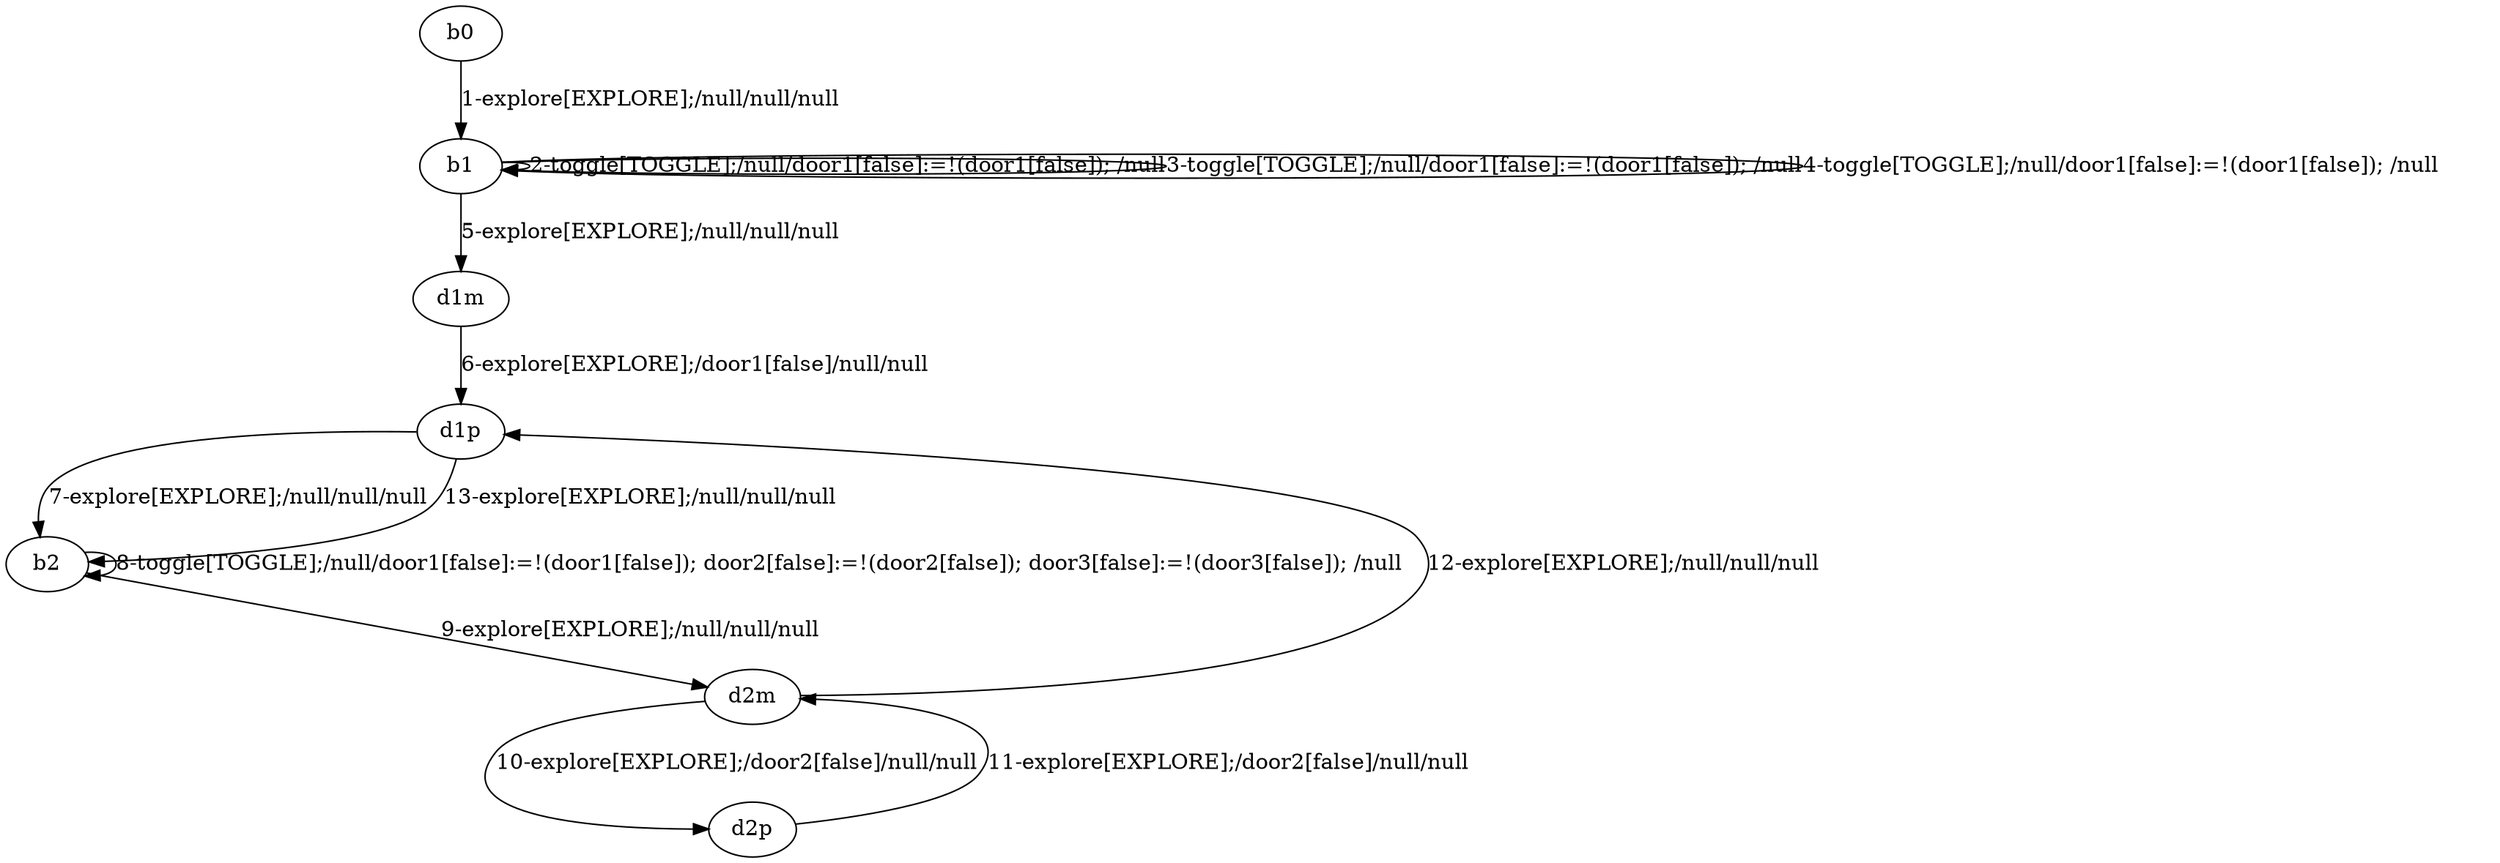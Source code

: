 # Total number of goals covered by this test: 2
# d2p --> d2m
# d2m --> d2p

digraph g {
"b0" -> "b1" [label = "1-explore[EXPLORE];/null/null/null"];
"b1" -> "b1" [label = "2-toggle[TOGGLE];/null/door1[false]:=!(door1[false]); /null"];
"b1" -> "b1" [label = "3-toggle[TOGGLE];/null/door1[false]:=!(door1[false]); /null"];
"b1" -> "b1" [label = "4-toggle[TOGGLE];/null/door1[false]:=!(door1[false]); /null"];
"b1" -> "d1m" [label = "5-explore[EXPLORE];/null/null/null"];
"d1m" -> "d1p" [label = "6-explore[EXPLORE];/door1[false]/null/null"];
"d1p" -> "b2" [label = "7-explore[EXPLORE];/null/null/null"];
"b2" -> "b2" [label = "8-toggle[TOGGLE];/null/door1[false]:=!(door1[false]); door2[false]:=!(door2[false]); door3[false]:=!(door3[false]); /null"];
"b2" -> "d2m" [label = "9-explore[EXPLORE];/null/null/null"];
"d2m" -> "d2p" [label = "10-explore[EXPLORE];/door2[false]/null/null"];
"d2p" -> "d2m" [label = "11-explore[EXPLORE];/door2[false]/null/null"];
"d2m" -> "d1p" [label = "12-explore[EXPLORE];/null/null/null"];
"d1p" -> "b2" [label = "13-explore[EXPLORE];/null/null/null"];
}